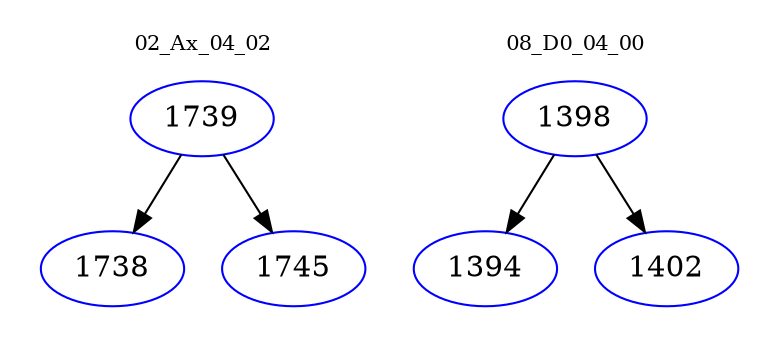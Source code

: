digraph{
subgraph cluster_0 {
color = white
label = "02_Ax_04_02";
fontsize=10;
T0_1739 [label="1739", color="blue"]
T0_1739 -> T0_1738 [color="black"]
T0_1738 [label="1738", color="blue"]
T0_1739 -> T0_1745 [color="black"]
T0_1745 [label="1745", color="blue"]
}
subgraph cluster_1 {
color = white
label = "08_D0_04_00";
fontsize=10;
T1_1398 [label="1398", color="blue"]
T1_1398 -> T1_1394 [color="black"]
T1_1394 [label="1394", color="blue"]
T1_1398 -> T1_1402 [color="black"]
T1_1402 [label="1402", color="blue"]
}
}
